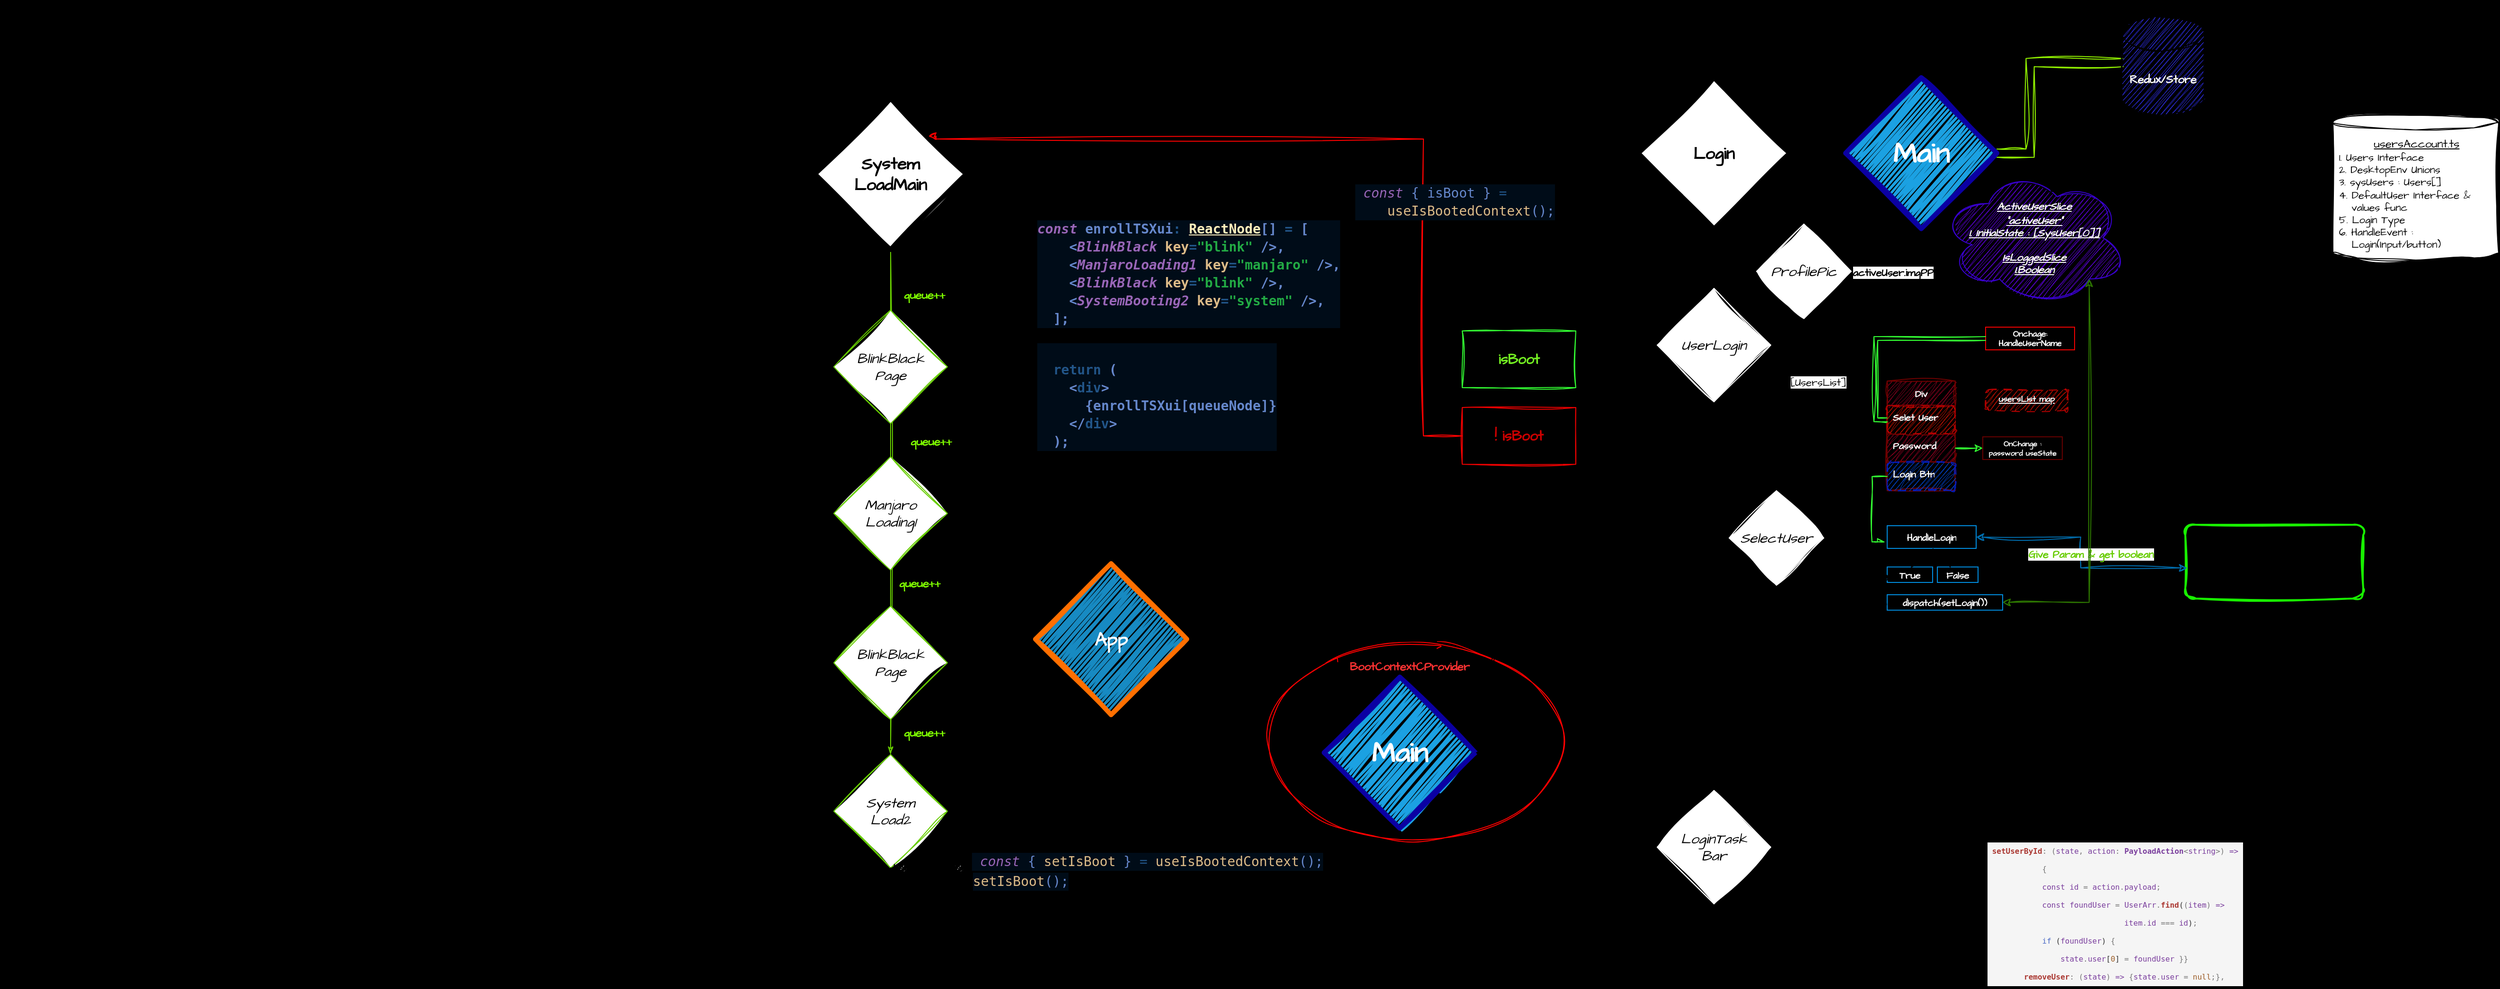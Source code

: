 <mxfile version="24.7.8">
  <diagram name="Page-1" id="o-aOsTueY7wyQOO0Hfks">
    <mxGraphModel dx="2430" dy="4825" grid="0" gridSize="15" guides="1" tooltips="1" connect="1" arrows="1" fold="1" page="1" pageScale="1" pageWidth="850" pageHeight="1100" background="#000000" math="0" shadow="0">
      <root>
        <mxCell id="0" />
        <mxCell id="1" parent="0" />
        <mxCell id="W07N6nOCCJui3JYCOPf9-3" value="" style="ellipse;whiteSpace=wrap;html=1;sketch=1;hachureGap=4;jiggle=2;curveFitting=1;fontFamily=Architects Daughter;fontSource=https%3A%2F%2Ffonts.googleapis.com%2Fcss%3Ffamily%3DArchitects%2BDaughter;fillColor=none;strokeColor=#ff0000;" parent="1" vertex="1">
          <mxGeometry x="1349" y="-2582" width="312" height="208" as="geometry" />
        </mxCell>
        <mxCell id="dF5vmaG5bF26mBEvqGlS-1" value="&lt;font style=&quot;font-size: 44px;&quot;&gt;System Design Functionality Topics&lt;/font&gt;" style="text;html=1;align=center;verticalAlign=middle;whiteSpace=wrap;rounded=0;fontFamily=Architects Daughter;fontSource=https%3A%2F%2Ffonts.googleapis.com%2Fcss%3Ffamily%3DArchitects%2BDaughter;fontStyle=1" parent="1" vertex="1">
          <mxGeometry x="150" y="-3238" width="584" height="70" as="geometry" />
        </mxCell>
        <mxCell id="dF5vmaG5bF26mBEvqGlS-2" value="&lt;font style=&quot;font-size: 30px;&quot;&gt;1. Divided Functionality&lt;/font&gt;" style="text;html=1;align=center;verticalAlign=middle;whiteSpace=wrap;rounded=0;fontFamily=Architects Daughter;fontSource=https%3A%2F%2Ffonts.googleapis.com%2Fcss%3Ffamily%3DArchitects%2BDaughter;fontStyle=1" parent="1" vertex="1">
          <mxGeometry x="10" y="-3140" width="370" height="70" as="geometry" />
        </mxCell>
        <mxCell id="dF5vmaG5bF26mBEvqGlS-3" value="&lt;span style=&quot;font-size: 30px;&quot;&gt;A. Boot/System Load&lt;/span&gt;" style="text;html=1;align=left;verticalAlign=middle;whiteSpace=wrap;rounded=0;fontFamily=Architects Daughter;fontSource=https%3A%2F%2Ffonts.googleapis.com%2Fcss%3Ffamily%3DArchitects%2BDaughter;" parent="1" vertex="1">
          <mxGeometry x="80" y="-3080" width="350" height="70" as="geometry" />
        </mxCell>
        <mxCell id="dF5vmaG5bF26mBEvqGlS-4" value="&lt;span style=&quot;font-size: 30px;&quot;&gt;C. Routing After Boot &amp;amp; Login&lt;/span&gt;" style="text;html=1;align=left;verticalAlign=middle;whiteSpace=wrap;rounded=0;fontFamily=Architects Daughter;fontSource=https%3A%2F%2Ffonts.googleapis.com%2Fcss%3Ffamily%3DArchitects%2BDaughter;fontStyle=0" parent="1" vertex="1">
          <mxGeometry x="80" y="-2950" width="451" height="70" as="geometry" />
        </mxCell>
        <mxCell id="dF5vmaG5bF26mBEvqGlS-5" value="&lt;span style=&quot;font-size: 30px;&quot;&gt;B. Login&lt;/span&gt;" style="text;html=1;align=left;verticalAlign=middle;whiteSpace=wrap;rounded=0;fontFamily=Architects Daughter;fontSource=https%3A%2F%2Ffonts.googleapis.com%2Fcss%3Ffamily%3DArchitects%2BDaughter;fontStyle=0" parent="1" vertex="1">
          <mxGeometry x="77" y="-3015" width="300" height="70" as="geometry" />
        </mxCell>
        <mxCell id="dF5vmaG5bF26mBEvqGlS-8" value="&lt;font style=&quot;font-size: 30px;&quot;&gt;1A. Boot : Comps/1-system-load&lt;/font&gt;" style="text;html=1;align=left;verticalAlign=middle;whiteSpace=wrap;rounded=0;fontFamily=Architects Daughter;fontSource=https%3A%2F%2Ffonts.googleapis.com%2Fcss%3Ffamily%3DArchitects%2BDaughter;fontStyle=1" parent="1" vertex="1">
          <mxGeometry x="1057" y="-3262" width="430" height="70" as="geometry" />
        </mxCell>
        <mxCell id="dF5vmaG5bF26mBEvqGlS-24" style="edgeStyle=orthogonalEdgeStyle;rounded=0;sketch=1;hachureGap=4;jiggle=2;curveFitting=1;orthogonalLoop=1;jettySize=auto;html=1;exitX=1;exitY=0.5;exitDx=0;exitDy=0;entryX=0.5;entryY=0;entryDx=0;entryDy=0;fontFamily=Architects Daughter;fontSource=https%3A%2F%2Ffonts.googleapis.com%2Fcss%3Ffamily%3DArchitects%2BDaughter;shape=link;" parent="1" source="dF5vmaG5bF26mBEvqGlS-9" target="dF5vmaG5bF26mBEvqGlS-19" edge="1">
          <mxGeometry relative="1" as="geometry">
            <Array as="points">
              <mxPoint x="1039" y="-3066" />
              <mxPoint x="1284" y="-3066" />
            </Array>
          </mxGeometry>
        </mxCell>
        <mxCell id="dF5vmaG5bF26mBEvqGlS-38" style="edgeStyle=orthogonalEdgeStyle;rounded=0;sketch=1;hachureGap=4;jiggle=2;curveFitting=1;orthogonalLoop=1;jettySize=auto;html=1;exitX=0.5;exitY=0;exitDx=0;exitDy=0;fontFamily=Architects Daughter;fontSource=https%3A%2F%2Ffonts.googleapis.com%2Fcss%3Ffamily%3DArchitects%2BDaughter;entryX=0.5;entryY=0;entryDx=0;entryDy=0;" parent="1" source="dF5vmaG5bF26mBEvqGlS-9" target="W07N6nOCCJui3JYCOPf9-18" edge="1">
          <mxGeometry relative="1" as="geometry">
            <mxPoint x="1565" y="-2918" as="targetPoint" />
          </mxGeometry>
        </mxCell>
        <mxCell id="Lc9JQUTQ2Z76jMSCZckx-28" style="rounded=0;sketch=1;hachureGap=4;jiggle=2;curveFitting=1;orthogonalLoop=1;jettySize=auto;html=1;exitX=0.5;exitY=1;exitDx=0;exitDy=0;fontFamily=Architects Daughter;fontSource=https%3A%2F%2Ffonts.googleapis.com%2Fcss%3Ffamily%3DArchitects%2BDaughter;entryX=0.5;entryY=0;entryDx=0;entryDy=0;endArrow=classicThin;endFill=0;strokeWidth=1;strokeColor=#66CC00;flowAnimation=0;" edge="1" parent="1" source="dF5vmaG5bF26mBEvqGlS-9" target="dF5vmaG5bF26mBEvqGlS-13">
          <mxGeometry relative="1" as="geometry">
            <mxPoint x="951.182" y="-2470.697" as="targetPoint" />
          </mxGeometry>
        </mxCell>
        <mxCell id="dF5vmaG5bF26mBEvqGlS-9" value="&lt;font style=&quot;font-size: 18px;&quot;&gt;System&lt;/font&gt;&lt;div&gt;&lt;font style=&quot;font-size: 18px;&quot;&gt;LoadMain&lt;/font&gt;&lt;/div&gt;" style="rhombus;whiteSpace=wrap;html=1;sketch=1;hachureGap=4;jiggle=2;curveFitting=1;fontFamily=Architects Daughter;fontSource=https%3A%2F%2Ffonts.googleapis.com%2Fcss%3Ffamily%3DArchitects%2BDaughter;fontSize=18;strokeWidth=5;fontStyle=1" parent="1" vertex="1">
          <mxGeometry x="871" y="-3158" width="160" height="160" as="geometry" />
        </mxCell>
        <mxCell id="dF5vmaG5bF26mBEvqGlS-10" value="Manjaro&lt;div&gt;Loading1&lt;/div&gt;" style="rhombus;whiteSpace=wrap;html=1;sketch=1;hachureGap=4;jiggle=2;curveFitting=1;fontFamily=Architects Daughter;fontSource=https%3A%2F%2Ffonts.googleapis.com%2Fcss%3Ffamily%3DArchitects%2BDaughter;fontSize=15;fontStyle=2;strokeColor=#66CC00;" parent="1" vertex="1">
          <mxGeometry x="891" y="-2779" width="120" height="120" as="geometry" />
        </mxCell>
        <mxCell id="dF5vmaG5bF26mBEvqGlS-11" value="BlinkBlack&lt;div&gt;Page&lt;/div&gt;" style="rhombus;whiteSpace=wrap;html=1;sketch=1;hachureGap=4;jiggle=2;curveFitting=1;fontFamily=Architects Daughter;fontSource=https%3A%2F%2Ffonts.googleapis.com%2Fcss%3Ffamily%3DArchitects%2BDaughter;fontSize=15;fontStyle=2;strokeColor=#66CC00;" parent="1" vertex="1">
          <mxGeometry x="891" y="-2934" width="120" height="120" as="geometry" />
        </mxCell>
        <mxCell id="dF5vmaG5bF26mBEvqGlS-12" value="&lt;font style=&quot;font-size: 15px;&quot;&gt;BlinkBlack&lt;/font&gt;&lt;div&gt;&lt;font style=&quot;font-size: 15px;&quot;&gt;Page&lt;/font&gt;&lt;/div&gt;" style="rhombus;whiteSpace=wrap;html=1;sketch=1;hachureGap=4;jiggle=2;curveFitting=1;fontFamily=Architects Daughter;fontSource=https%3A%2F%2Ffonts.googleapis.com%2Fcss%3Ffamily%3DArchitects%2BDaughter;fontSize=15;fontStyle=2;strokeColor=#66CC00;" parent="1" vertex="1">
          <mxGeometry x="891" y="-2621" width="120" height="120" as="geometry" />
        </mxCell>
        <mxCell id="dF5vmaG5bF26mBEvqGlS-13" value="System&lt;div&gt;Load2&lt;/div&gt;" style="rhombus;whiteSpace=wrap;html=1;sketch=1;hachureGap=4;jiggle=2;curveFitting=1;fontFamily=Architects Daughter;fontSource=https%3A%2F%2Ffonts.googleapis.com%2Fcss%3Ffamily%3DArchitects%2BDaughter;fontSize=15;fontStyle=2;strokeColor=#66CC00;" parent="1" vertex="1">
          <mxGeometry x="891" y="-2464" width="120" height="120" as="geometry" />
        </mxCell>
        <mxCell id="W07N6nOCCJui3JYCOPf9-17" style="edgeStyle=orthogonalEdgeStyle;rounded=0;sketch=1;hachureGap=4;jiggle=2;curveFitting=1;orthogonalLoop=1;jettySize=auto;html=1;exitX=1;exitY=0.5;exitDx=0;exitDy=0;entryX=1;entryY=0.5;entryDx=0;entryDy=0;fontFamily=Architects Daughter;fontSource=https%3A%2F%2Ffonts.googleapis.com%2Fcss%3Ffamily%3DArchitects%2BDaughter;" parent="1" source="dF5vmaG5bF26mBEvqGlS-19" target="dF5vmaG5bF26mBEvqGlS-23" edge="1">
          <mxGeometry relative="1" as="geometry">
            <Array as="points">
              <mxPoint x="1468" y="-2966" />
              <mxPoint x="1468" y="-2836" />
            </Array>
          </mxGeometry>
        </mxCell>
        <mxCell id="dF5vmaG5bF26mBEvqGlS-19" value="&lt;div style=&quot;color: rgb(102, 136, 204); background-color: rgb(0, 12, 24); font-family: &amp;quot;Fira Code&amp;quot;, &amp;quot;monospace&amp;quot;, monospace, regular, &amp;quot;Droid Sans Mono&amp;quot;, &amp;quot;monospace&amp;quot;, monospace; font-size: 14px; line-height: 19px; white-space: pre;&quot;&gt;&lt;div&gt;&lt;span style=&quot;color: #9966b8;font-style: italic;&quot;&gt;const&lt;/span&gt;&lt;span style=&quot;color: #6688cc;&quot;&gt; &lt;/span&gt;&lt;span style=&quot;color: #6688cc;&quot;&gt;enrollTSXui&lt;/span&gt;&lt;span style=&quot;color: #225588;&quot;&gt;:&lt;/span&gt;&lt;span style=&quot;color: #6688cc;&quot;&gt; &lt;/span&gt;&lt;span style=&quot;color: #ffeebb;text-decoration: underline;&quot;&gt;ReactNode&lt;/span&gt;&lt;span style=&quot;color: #6688cc;&quot;&gt;[] &lt;/span&gt;&lt;span style=&quot;color: #225588;&quot;&gt;=&lt;/span&gt;&lt;span style=&quot;color: #6688cc;&quot;&gt; [&lt;/span&gt;&lt;/div&gt;&lt;div&gt;&lt;span style=&quot;color: #6688cc;&quot;&gt;    &lt;/span&gt;&lt;span style=&quot;color: #6688cc;&quot;&gt;&amp;lt;&lt;/span&gt;&lt;span style=&quot;color: #9966b8;font-style: italic;&quot;&gt;BlinkBlack&lt;/span&gt;&lt;span style=&quot;color: #6688cc;&quot;&gt; &lt;/span&gt;&lt;span style=&quot;color: #ddbb88;&quot;&gt;key&lt;/span&gt;&lt;span style=&quot;color: #225588;&quot;&gt;=&lt;/span&gt;&lt;span style=&quot;color: #22aa44;&quot;&gt;&quot;blink&quot;&lt;/span&gt;&lt;span style=&quot;color: #6688cc;&quot;&gt; &lt;/span&gt;&lt;span style=&quot;color: #6688cc;&quot;&gt;/&amp;gt;&lt;/span&gt;&lt;span style=&quot;color: #6688cc;&quot;&gt;,&lt;/span&gt;&lt;/div&gt;&lt;div&gt;&lt;span style=&quot;color: #6688cc;&quot;&gt;    &lt;/span&gt;&lt;span style=&quot;color: #6688cc;&quot;&gt;&amp;lt;&lt;/span&gt;&lt;span style=&quot;color: #9966b8;font-style: italic;&quot;&gt;ManjaroLoading1&lt;/span&gt;&lt;span style=&quot;color: #6688cc;&quot;&gt; &lt;/span&gt;&lt;span style=&quot;color: #ddbb88;&quot;&gt;key&lt;/span&gt;&lt;span style=&quot;color: #225588;&quot;&gt;=&lt;/span&gt;&lt;span style=&quot;color: #22aa44;&quot;&gt;&quot;manjaro&quot;&lt;/span&gt;&lt;span style=&quot;color: #6688cc;&quot;&gt; &lt;/span&gt;&lt;span style=&quot;color: #6688cc;&quot;&gt;/&amp;gt;&lt;/span&gt;&lt;span style=&quot;color: #6688cc;&quot;&gt;,&lt;/span&gt;&lt;/div&gt;&lt;div&gt;&lt;span style=&quot;color: #6688cc;&quot;&gt;    &lt;/span&gt;&lt;span style=&quot;color: #6688cc;&quot;&gt;&amp;lt;&lt;/span&gt;&lt;span style=&quot;color: #9966b8;font-style: italic;&quot;&gt;BlinkBlack&lt;/span&gt;&lt;span style=&quot;color: #6688cc;&quot;&gt; &lt;/span&gt;&lt;span style=&quot;color: #ddbb88;&quot;&gt;key&lt;/span&gt;&lt;span style=&quot;color: #225588;&quot;&gt;=&lt;/span&gt;&lt;span style=&quot;color: #22aa44;&quot;&gt;&quot;blink&quot;&lt;/span&gt;&lt;span style=&quot;color: #6688cc;&quot;&gt; &lt;/span&gt;&lt;span style=&quot;color: #6688cc;&quot;&gt;/&amp;gt;&lt;/span&gt;&lt;span style=&quot;color: #6688cc;&quot;&gt;,&lt;/span&gt;&lt;/div&gt;&lt;div&gt;&lt;span style=&quot;color: #6688cc;&quot;&gt;    &lt;/span&gt;&lt;span style=&quot;color: #6688cc;&quot;&gt;&amp;lt;&lt;/span&gt;&lt;span style=&quot;color: #9966b8;font-style: italic;&quot;&gt;SystemBooting2&lt;/span&gt;&lt;span style=&quot;color: #6688cc;&quot;&gt; &lt;/span&gt;&lt;span style=&quot;color: #ddbb88;&quot;&gt;key&lt;/span&gt;&lt;span style=&quot;color: #225588;&quot;&gt;=&lt;/span&gt;&lt;span style=&quot;color: #22aa44;&quot;&gt;&quot;system&quot;&lt;/span&gt;&lt;span style=&quot;color: #6688cc;&quot;&gt; &lt;/span&gt;&lt;span style=&quot;color: #6688cc;&quot;&gt;/&amp;gt;&lt;/span&gt;&lt;span style=&quot;color: #6688cc;&quot;&gt;,&lt;/span&gt;&lt;/div&gt;&lt;div&gt;&lt;span style=&quot;color: #6688cc;&quot;&gt;  ];&lt;/span&gt;&lt;/div&gt;&lt;/div&gt;" style="text;whiteSpace=wrap;html=1;fontFamily=Architects Daughter;fontSource=https%3A%2F%2Ffonts.googleapis.com%2Fcss%3Ffamily%3DArchitects%2BDaughter;fontStyle=1" parent="1" vertex="1">
          <mxGeometry x="1104" y="-3036" width="360" height="140" as="geometry" />
        </mxCell>
        <mxCell id="dF5vmaG5bF26mBEvqGlS-23" value="&lt;div style=&quot;color: rgb(102, 136, 204); background-color: rgb(0, 12, 24); font-family: &amp;quot;Fira Code&amp;quot;, &amp;quot;monospace&amp;quot;, monospace, regular, &amp;quot;Droid Sans Mono&amp;quot;, &amp;quot;monospace&amp;quot;, monospace; font-size: 14px; line-height: 19px; white-space: pre;&quot;&gt;&lt;br&gt;&lt;div&gt;&lt;span style=&quot;color: #6688cc;&quot;&gt;  &lt;/span&gt;&lt;span style=&quot;color: #225588;&quot;&gt;return&lt;/span&gt;&lt;span style=&quot;color: #6688cc;&quot;&gt; (&lt;/span&gt;&lt;/div&gt;&lt;div&gt;&lt;span style=&quot;color: #6688cc;&quot;&gt;    &lt;/span&gt;&lt;span style=&quot;color: #6688cc;&quot;&gt;&amp;lt;&lt;/span&gt;&lt;span style=&quot;color: #225588;&quot;&gt;div&lt;/span&gt;&lt;span style=&quot;color: #6688cc;&quot;&gt;&amp;gt;&lt;/span&gt;&lt;/div&gt;&lt;div&gt;&lt;span style=&quot;color: #6688cc;&quot;&gt;      {&lt;/span&gt;&lt;span style=&quot;color: #6688cc;&quot;&gt;enrollTSXui&lt;/span&gt;&lt;span style=&quot;color: #6688cc;&quot;&gt;[&lt;/span&gt;&lt;span style=&quot;color: #6688cc;&quot;&gt;queueNode&lt;/span&gt;&lt;span style=&quot;color: #6688cc;&quot;&gt;]&lt;/span&gt;&lt;span style=&quot;color: #6688cc;&quot;&gt;}&lt;/span&gt;&lt;/div&gt;&lt;div&gt;&lt;span style=&quot;color: #6688cc;&quot;&gt;    &lt;/span&gt;&lt;span style=&quot;color: #6688cc;&quot;&gt;&amp;lt;/&lt;/span&gt;&lt;span style=&quot;color: #225588;&quot;&gt;div&lt;/span&gt;&lt;span style=&quot;color: #6688cc;&quot;&gt;&amp;gt;&lt;/span&gt;&lt;/div&gt;&lt;div&gt;&lt;span style=&quot;color: #6688cc;&quot;&gt;  );&lt;/span&gt;&lt;/div&gt;&lt;/div&gt;" style="text;whiteSpace=wrap;html=1;fontFamily=Architects Daughter;fontSource=https%3A%2F%2Ffonts.googleapis.com%2Fcss%3Ffamily%3DArchitects%2BDaughter;fontStyle=1" parent="1" vertex="1">
          <mxGeometry x="1104" y="-2906" width="290" height="140" as="geometry" />
        </mxCell>
        <mxCell id="dF5vmaG5bF26mBEvqGlS-27" value="&lt;div&gt;ProtoType :&lt;/div&gt;&lt;span style=&quot;font-weight: normal;&quot;&gt;This Prototype defines that store an array of ReactNodes which returns ReactNodes according to its changing index&amp;nbsp;&lt;/span&gt;" style="text;strokeColor=none;align=left;fillColor=none;html=1;verticalAlign=middle;whiteSpace=wrap;rounded=0;fontFamily=Architects Daughter;fontSource=https%3A%2F%2Ffonts.googleapis.com%2Fcss%3Ffamily%3DArchitects%2BDaughter;fontStyle=1" parent="1" vertex="1">
          <mxGeometry x="1104" y="-2776" width="270" height="90" as="geometry" />
        </mxCell>
        <mxCell id="dF5vmaG5bF26mBEvqGlS-28" value="queue++" style="text;strokeColor=none;align=center;fillColor=none;html=1;verticalAlign=middle;whiteSpace=wrap;rounded=0;fontFamily=Architects Daughter;fontSource=https%3A%2F%2Ffonts.googleapis.com%2Fcss%3Ffamily%3DArchitects%2BDaughter;fontColor=#80FF00;fontStyle=1" parent="1" vertex="1">
          <mxGeometry x="977" y="-2964" width="20" height="30" as="geometry" />
        </mxCell>
        <mxCell id="dF5vmaG5bF26mBEvqGlS-29" value="queue++" style="text;strokeColor=none;align=center;fillColor=none;html=1;verticalAlign=middle;whiteSpace=wrap;rounded=0;fontFamily=Architects Daughter;fontSource=https%3A%2F%2Ffonts.googleapis.com%2Fcss%3Ffamily%3DArchitects%2BDaughter;fontColor=#80FF00;fontStyle=1" parent="1" vertex="1">
          <mxGeometry x="984" y="-2809" width="20" height="30" as="geometry" />
        </mxCell>
        <mxCell id="dF5vmaG5bF26mBEvqGlS-30" value="queue++" style="text;strokeColor=none;align=center;fillColor=none;html=1;verticalAlign=middle;whiteSpace=wrap;rounded=0;fontFamily=Architects Daughter;fontSource=https%3A%2F%2Ffonts.googleapis.com%2Fcss%3Ffamily%3DArchitects%2BDaughter;fontColor=#80FF00;fontStyle=1" parent="1" vertex="1">
          <mxGeometry x="972" y="-2659" width="20" height="30" as="geometry" />
        </mxCell>
        <mxCell id="dF5vmaG5bF26mBEvqGlS-31" value="queue++" style="text;strokeColor=none;align=center;fillColor=none;html=1;verticalAlign=middle;whiteSpace=wrap;rounded=0;fontFamily=Architects Daughter;fontSource=https%3A%2F%2Ffonts.googleapis.com%2Fcss%3Ffamily%3DArchitects%2BDaughter;fontColor=#80FF00;fontStyle=1" parent="1" vertex="1">
          <mxGeometry x="977" y="-2501" width="20" height="30" as="geometry" />
        </mxCell>
        <mxCell id="dF5vmaG5bF26mBEvqGlS-32" value="Main" style="rhombus;whiteSpace=wrap;html=1;sketch=1;hachureGap=4;jiggle=2;curveFitting=1;fontFamily=Architects Daughter;fontSource=https%3A%2F%2Ffonts.googleapis.com%2Fcss%3Ffamily%3DArchitects%2BDaughter;fontSize=30;strokeWidth=5;fontStyle=1;fillColor=#1ba1e2;fontColor=#ffffff;strokeColor=#0b00a3;" parent="1" vertex="1">
          <mxGeometry x="1409" y="-2546" width="160" height="160" as="geometry" />
        </mxCell>
        <mxCell id="dF5vmaG5bF26mBEvqGlS-34" style="edgeStyle=orthogonalEdgeStyle;rounded=0;sketch=1;hachureGap=4;jiggle=2;curveFitting=1;orthogonalLoop=1;jettySize=auto;html=1;exitX=1;exitY=0.5;exitDx=0;exitDy=0;entryX=1;entryY=0.5;entryDx=0;entryDy=0;fontFamily=Architects Daughter;fontSource=https%3A%2F%2Ffonts.googleapis.com%2Fcss%3Ffamily%3DArchitects%2BDaughter;" parent="1" source="dF5vmaG5bF26mBEvqGlS-33" target="dF5vmaG5bF26mBEvqGlS-32" edge="1">
          <mxGeometry relative="1" as="geometry" />
        </mxCell>
        <mxCell id="W07N6nOCCJui3JYCOPf9-22" style="edgeStyle=orthogonalEdgeStyle;rounded=0;sketch=1;hachureGap=4;jiggle=2;curveFitting=1;orthogonalLoop=1;jettySize=auto;html=1;exitX=0.5;exitY=0;exitDx=0;exitDy=0;entryX=0.5;entryY=1;entryDx=0;entryDy=0;fontFamily=Architects Daughter;fontSource=https%3A%2F%2Ffonts.googleapis.com%2Fcss%3Ffamily%3DArchitects%2BDaughter;" parent="1" source="dF5vmaG5bF26mBEvqGlS-33" target="W07N6nOCCJui3JYCOPf9-20" edge="1">
          <mxGeometry relative="1" as="geometry">
            <Array as="points">
              <mxPoint x="1184" y="-2685" />
              <mxPoint x="1615" y="-2685" />
            </Array>
          </mxGeometry>
        </mxCell>
        <mxCell id="dF5vmaG5bF26mBEvqGlS-33" value="App" style="rhombus;whiteSpace=wrap;html=1;sketch=1;hachureGap=4;jiggle=2;curveFitting=1;fontFamily=Architects Daughter;fontSource=https%3A%2F%2Ffonts.googleapis.com%2Fcss%3Ffamily%3DArchitects%2BDaughter;fontSize=20;strokeWidth=5;fillColor=#178AC2;fontColor=#ffffff;strokeColor=#FF6F00;fontStyle=1" parent="1" vertex="1">
          <mxGeometry x="1104" y="-2666" width="160" height="160" as="geometry" />
        </mxCell>
        <mxCell id="dF5vmaG5bF26mBEvqGlS-39" value="&lt;div style=&quot;color: #6688cc;background-color: #000c18;font-family: &#39;Fira Code&#39;,&#39;monospace&#39;, monospace,regular, &#39;Droid Sans Mono&#39;, &#39;monospace&#39;, monospace;font-weight: normal;font-size: 14px;line-height: 19px;white-space: pre;&quot;&gt;&lt;div&gt;&lt;span style=&quot;color: #ddbb88;&quot;&gt;setIsBoot&lt;/span&gt;&lt;span style=&quot;color: #6688cc;&quot;&gt;();&lt;/span&gt;&lt;/div&gt;&lt;/div&gt;" style="text;whiteSpace=wrap;html=1;fontFamily=Architects Daughter;fontSource=https%3A%2F%2Ffonts.googleapis.com%2Fcss%3Ffamily%3DArchitects%2BDaughter;" parent="1" vertex="1">
          <mxGeometry x="1036.004" y="-2345.998" width="136" height="46" as="geometry" />
        </mxCell>
        <mxCell id="dF5vmaG5bF26mBEvqGlS-42" value="&lt;div style=&quot;color: #6688cc;background-color: #000c18;font-family: &#39;Fira Code&#39;,&#39;monospace&#39;, monospace,regular, &#39;Droid Sans Mono&#39;, &#39;monospace&#39;, monospace;font-weight: normal;font-size: 14px;line-height: 19px;white-space: pre;&quot;&gt;&lt;div&gt;&lt;span style=&quot;color: #6688cc;&quot;&gt; &lt;/span&gt;&lt;span style=&quot;color: #9966b8;font-style: italic;&quot;&gt;const&lt;/span&gt;&lt;span style=&quot;color: #6688cc;&quot;&gt; { &lt;/span&gt;&lt;span style=&quot;color: #ddbb88;&quot;&gt;setIsBoot&lt;/span&gt;&lt;span style=&quot;color: #6688cc;&quot;&gt; } &lt;/span&gt;&lt;span style=&quot;color: #225588;&quot;&gt;=&lt;/span&gt;&lt;span style=&quot;color: #6688cc;&quot;&gt; &lt;/span&gt;&lt;span style=&quot;color: #ddbb88;&quot;&gt;useIsBootedContext&lt;/span&gt;&lt;span style=&quot;color: #6688cc;&quot;&gt;();&lt;/span&gt;&lt;/div&gt;&lt;/div&gt;" style="text;whiteSpace=wrap;html=1;fontFamily=Architects Daughter;fontSource=https%3A%2F%2Ffonts.googleapis.com%2Fcss%3Ffamily%3DArchitects%2BDaughter;" parent="1" vertex="1">
          <mxGeometry x="1034.996" y="-2367.002" width="412" height="46" as="geometry" />
        </mxCell>
        <mxCell id="W07N6nOCCJui3JYCOPf9-5" value="BootContextCProvider" style="text;strokeColor=none;align=center;fillColor=none;html=1;verticalAlign=middle;whiteSpace=wrap;rounded=0;fontFamily=Architects Daughter;fontSource=https%3A%2F%2Ffonts.googleapis.com%2Fcss%3Ffamily%3DArchitects%2BDaughter;fontColor=#FF3333;fontStyle=1" parent="1" vertex="1">
          <mxGeometry x="1460" y="-2571" width="79" height="30" as="geometry" />
        </mxCell>
        <mxCell id="Lc9JQUTQ2Z76jMSCZckx-83" style="edgeStyle=orthogonalEdgeStyle;rounded=0;sketch=1;hachureGap=4;jiggle=2;curveFitting=1;orthogonalLoop=1;jettySize=auto;html=1;exitX=0.016;exitY=0.463;exitDx=0;exitDy=0;entryX=1;entryY=0.5;entryDx=0;entryDy=0;fontFamily=Architects Daughter;fontSource=https%3A%2F%2Ffonts.googleapis.com%2Fcss%3Ffamily%3DArchitects%2BDaughter;exitPerimeter=0;shape=link;strokeColor=#90F000;width=8.667;" edge="1" parent="1" source="Lc9JQUTQ2Z76jMSCZckx-82" target="Lc9JQUTQ2Z76jMSCZckx-79">
          <mxGeometry relative="1" as="geometry">
            <Array as="points">
              <mxPoint x="2155" y="-3196" />
              <mxPoint x="2155" y="-3100" />
            </Array>
          </mxGeometry>
        </mxCell>
        <mxCell id="W07N6nOCCJui3JYCOPf9-6" value="&lt;font style=&quot;font-size: 30px;&quot;&gt;1B. Login &amp;amp; Auth&lt;/font&gt;" style="text;html=1;align=left;verticalAlign=middle;whiteSpace=wrap;rounded=0;fontFamily=Architects Daughter;fontSource=https%3A%2F%2Ffonts.googleapis.com%2Fcss%3Ffamily%3DArchitects%2BDaughter;fontStyle=1" parent="1" vertex="1">
          <mxGeometry x="1993" y="-3262" width="273" height="70" as="geometry" />
        </mxCell>
        <mxCell id="W07N6nOCCJui3JYCOPf9-18" value="&lt;font color=&quot;#74f022&quot; style=&quot;font-size: 15px;&quot;&gt;isBoot&lt;/font&gt;" style="rounded=0;whiteSpace=wrap;html=1;sketch=1;hachureGap=4;jiggle=2;curveFitting=1;fontFamily=Architects Daughter;fontSource=https%3A%2F%2Ffonts.googleapis.com%2Fcss%3Ffamily%3DArchitects%2BDaughter;fontStyle=1;fontSize=15;fillColor=none;strokeColor=#33FF33;" parent="1" vertex="1">
          <mxGeometry x="1555" y="-2912" width="120" height="60" as="geometry" />
        </mxCell>
        <mxCell id="W07N6nOCCJui3JYCOPf9-23" style="edgeStyle=orthogonalEdgeStyle;rounded=0;sketch=1;hachureGap=4;jiggle=2;curveFitting=1;orthogonalLoop=1;jettySize=auto;html=1;entryX=1;entryY=0;entryDx=0;entryDy=0;fontFamily=Architects Daughter;fontSource=https%3A%2F%2Ffonts.googleapis.com%2Fcss%3Ffamily%3DArchitects%2BDaughter;strokeColor=#FF0000;" parent="1" source="W07N6nOCCJui3JYCOPf9-20" target="dF5vmaG5bF26mBEvqGlS-9" edge="1">
          <mxGeometry relative="1" as="geometry">
            <Array as="points">
              <mxPoint x="1514" y="-2801" />
              <mxPoint x="1514" y="-3115" />
              <mxPoint x="999" y="-3115" />
            </Array>
          </mxGeometry>
        </mxCell>
        <mxCell id="W07N6nOCCJui3JYCOPf9-20" value="&lt;font style=&quot;font-size: 15px;&quot;&gt;! isBoot&lt;/font&gt;" style="rounded=0;whiteSpace=wrap;html=1;sketch=1;hachureGap=4;jiggle=2;curveFitting=1;fontFamily=Architects Daughter;fontSource=https%3A%2F%2Ffonts.googleapis.com%2Fcss%3Ffamily%3DArchitects%2BDaughter;fontStyle=1;fontSize=15;fillColor=none;fontColor=#CC0000;strokeColor=#F00000;" parent="1" vertex="1">
          <mxGeometry x="1555" y="-2831" width="120" height="60" as="geometry" />
        </mxCell>
        <mxCell id="W07N6nOCCJui3JYCOPf9-10" value="&lt;div style=&quot;color: #6688cc;background-color: #000c18;font-family: &#39;Fira Code&#39;,&#39;monospace&#39;, monospace,regular, &#39;Droid Sans Mono&#39;, &#39;monospace&#39;, monospace;font-weight: normal;font-size: 14px;line-height: 19px;white-space: pre;&quot;&gt;&lt;div&gt;&lt;span style=&quot;color: #6688cc;&quot;&gt; &lt;/span&gt;&lt;span style=&quot;color: #9966b8;font-style: italic;&quot;&gt;const&lt;/span&gt;&lt;span style=&quot;color: #6688cc;&quot;&gt; { &lt;/span&gt;&lt;span style=&quot;color: #6688cc;&quot;&gt;isBoot&lt;/span&gt;&lt;span style=&quot;color: #6688cc;&quot;&gt; } &lt;/span&gt;&lt;span style=&quot;color: #225588;&quot;&gt;=&lt;/span&gt;&lt;/div&gt;&lt;div&gt;&lt;span style=&quot;color: #6688cc;&quot;&gt;    &lt;/span&gt;&lt;span style=&quot;color: #ddbb88;&quot;&gt;useIsBootedContext&lt;/span&gt;&lt;span style=&quot;color: #6688cc;&quot;&gt;();&lt;/span&gt;&lt;/div&gt;&lt;/div&gt;" style="text;whiteSpace=wrap;html=1;fontFamily=Architects Daughter;fontSource=https%3A%2F%2Ffonts.googleapis.com%2Fcss%3Ffamily%3DArchitects%2BDaughter;" parent="1" vertex="1">
          <mxGeometry x="1440.001" y="-3073.999" width="248" height="65" as="geometry" />
        </mxCell>
        <mxCell id="Lc9JQUTQ2Z76jMSCZckx-91" style="edgeStyle=orthogonalEdgeStyle;rounded=0;sketch=1;hachureGap=4;jiggle=2;curveFitting=1;orthogonalLoop=1;jettySize=auto;html=1;fontFamily=Architects Daughter;fontSource=https%3A%2F%2Ffonts.googleapis.com%2Fcss%3Ffamily%3DArchitects%2BDaughter;entryX=0.903;entryY=0.495;entryDx=0;entryDy=0;entryPerimeter=0;" edge="1" parent="1" source="Lc9JQUTQ2Z76jMSCZckx-9" target="Lc9JQUTQ2Z76jMSCZckx-85">
          <mxGeometry relative="1" as="geometry" />
        </mxCell>
        <mxCell id="Lc9JQUTQ2Z76jMSCZckx-117" style="edgeStyle=orthogonalEdgeStyle;rounded=0;sketch=1;hachureGap=4;jiggle=2;curveFitting=1;orthogonalLoop=1;jettySize=auto;html=1;exitX=0;exitY=0;exitDx=0;exitDy=110.894;exitPerimeter=0;entryX=1;entryY=0;entryDx=0;entryDy=0;fontFamily=Architects Daughter;fontSource=https%3A%2F%2Ffonts.googleapis.com%2Fcss%3Ffamily%3DArchitects%2BDaughter;" edge="1" parent="1" source="Lc9JQUTQ2Z76jMSCZckx-9" target="Lc9JQUTQ2Z76jMSCZckx-38">
          <mxGeometry relative="1" as="geometry">
            <Array as="points">
              <mxPoint x="2475" y="-2921" />
              <mxPoint x="1932" y="-2921" />
              <mxPoint x="1932" y="-2718" />
            </Array>
          </mxGeometry>
        </mxCell>
        <mxCell id="Lc9JQUTQ2Z76jMSCZckx-118" value="[UsersList]" style="edgeLabel;html=1;align=center;verticalAlign=middle;resizable=0;points=[];sketch=1;hachureGap=4;jiggle=2;curveFitting=1;fontFamily=Architects Daughter;fontSource=https%3A%2F%2Ffonts.googleapis.com%2Fcss%3Ffamily%3DArchitects%2BDaughter;" vertex="1" connectable="0" parent="Lc9JQUTQ2Z76jMSCZckx-117">
          <mxGeometry x="0.634" y="-1" relative="1" as="geometry">
            <mxPoint as="offset" />
          </mxGeometry>
        </mxCell>
        <mxCell id="Lc9JQUTQ2Z76jMSCZckx-119" style="edgeStyle=orthogonalEdgeStyle;rounded=0;sketch=1;hachureGap=4;jiggle=2;curveFitting=1;orthogonalLoop=1;jettySize=auto;html=1;entryX=0.5;entryY=0;entryDx=0;entryDy=0;fontFamily=Architects Daughter;fontSource=https%3A%2F%2Ffonts.googleapis.com%2Fcss%3Ffamily%3DArchitects%2BDaughter;" edge="1" parent="1" source="Lc9JQUTQ2Z76jMSCZckx-9" target="Lc9JQUTQ2Z76jMSCZckx-115">
          <mxGeometry relative="1" as="geometry" />
        </mxCell>
        <mxCell id="Lc9JQUTQ2Z76jMSCZckx-9" value="&lt;div style=&quot;text-align: center;&quot;&gt;&lt;span style=&quot;background-color: initial; font-weight: normal;&quot;&gt;&amp;nbsp; &amp;nbsp;&lt;/span&gt;&lt;/div&gt;&lt;div style=&quot;text-align: center;&quot;&gt;&lt;u style=&quot;background-color: initial;&quot;&gt;&lt;font style=&quot;font-size: 12px; font-weight: normal;&quot;&gt;usersAccount.ts&lt;/font&gt;&lt;/u&gt;&lt;/div&gt;&lt;div&gt;&lt;span style=&quot;background-color: initial; font-weight: normal;&quot;&gt;&amp;nbsp;1. Users Interface&lt;/span&gt;&lt;div&gt;&lt;span style=&quot;background-color: initial; font-weight: normal;&quot;&gt;&amp;nbsp;2. DesktopEnv Unions&lt;/span&gt;&lt;/div&gt;&lt;div&gt;&lt;span style=&quot;background-color: initial; font-weight: normal;&quot;&gt;&amp;nbsp;3. sysUsers : Users[]&lt;/span&gt;&lt;/div&gt;&lt;div&gt;&lt;span style=&quot;background-color: initial; font-weight: normal;&quot;&gt;&amp;nbsp;4. DefaultUser Interface &amp;amp;&amp;nbsp; &amp;nbsp; &amp;nbsp; &amp;nbsp; &amp;nbsp; values func&lt;/span&gt;&lt;/div&gt;&lt;div&gt;&lt;span style=&quot;font-weight: normal;&quot;&gt;&amp;nbsp;5. Login Type&lt;/span&gt;&lt;/div&gt;&lt;div&gt;&lt;span style=&quot;font-weight: normal;&quot;&gt;&amp;nbsp;6. HandleEvent :&amp;nbsp; &amp;nbsp; &amp;nbsp; &amp;nbsp; &amp;nbsp; &amp;nbsp; &amp;nbsp; &amp;nbsp; &amp;nbsp; &amp;nbsp; &amp;nbsp; &amp;nbsp; Login(Input/button)&lt;br&gt;&lt;/span&gt;&lt;div style=&quot;font-size: 11px;&quot;&gt;&lt;div style=&quot;font-size: 11px;&quot;&gt;&lt;br style=&quot;font-size: 11px;&quot;&gt;&lt;/div&gt;&lt;/div&gt;&lt;/div&gt;&lt;/div&gt;" style="shape=cylinder3;whiteSpace=wrap;html=1;boundedLbl=1;backgroundOutline=1;size=7.711;sketch=1;hachureGap=4;jiggle=2;curveFitting=1;fontFamily=Architects Daughter;fontSource=https%3A%2F%2Ffonts.googleapis.com%2Fcss%3Ffamily%3DArchitects%2BDaughter;align=left;fontSize=11;fontStyle=1" vertex="1" parent="1">
          <mxGeometry x="2475" y="-3140" width="175" height="153" as="geometry" />
        </mxCell>
        <mxCell id="Lc9JQUTQ2Z76jMSCZckx-36" style="edgeStyle=orthogonalEdgeStyle;rounded=0;sketch=1;hachureGap=4;jiggle=2;curveFitting=1;orthogonalLoop=1;jettySize=auto;html=1;exitX=0.5;exitY=1;exitDx=0;exitDy=0;fontFamily=Architects Daughter;fontSource=https%3A%2F%2Ffonts.googleapis.com%2Fcss%3Ffamily%3DArchitects%2BDaughter;endArrow=baseDash;endFill=0;" edge="1" parent="1" source="Lc9JQUTQ2Z76jMSCZckx-17" target="Lc9JQUTQ2Z76jMSCZckx-35">
          <mxGeometry relative="1" as="geometry" />
        </mxCell>
        <mxCell id="Lc9JQUTQ2Z76jMSCZckx-17" value="Login" style="rhombus;whiteSpace=wrap;html=1;sketch=1;hachureGap=4;jiggle=2;curveFitting=1;fontFamily=Architects Daughter;fontSource=https%3A%2F%2Ffonts.googleapis.com%2Fcss%3Ffamily%3DArchitects%2BDaughter;fontSize=18;strokeWidth=5;fontStyle=1" vertex="1" parent="1">
          <mxGeometry x="1741" y="-3180" width="160" height="160" as="geometry" />
        </mxCell>
        <mxCell id="Lc9JQUTQ2Z76jMSCZckx-14" value="" style="edgeStyle=entityRelationEdgeStyle;fontSize=12;html=1;endArrow=ERzeroToMany;startArrow=ERzeroToOne;rounded=0;sketch=1;hachureGap=4;jiggle=2;curveFitting=1;fontFamily=Architects Daughter;fontSource=https%3A%2F%2Ffonts.googleapis.com%2Fcss%3Ffamily%3DArchitects%2BDaughter;entryX=0;entryY=0.5;entryDx=0;entryDy=0;exitX=0.5;exitY=1;exitDx=0;exitDy=0;" edge="1" parent="1" source="dF5vmaG5bF26mBEvqGlS-13" target="dF5vmaG5bF26mBEvqGlS-42">
          <mxGeometry width="100" height="100" relative="1" as="geometry">
            <mxPoint x="1004" y="-2300" as="sourcePoint" />
            <mxPoint x="1104" y="-2400" as="targetPoint" />
          </mxGeometry>
        </mxCell>
        <mxCell id="Lc9JQUTQ2Z76jMSCZckx-39" style="edgeStyle=orthogonalEdgeStyle;rounded=0;sketch=1;hachureGap=4;jiggle=2;curveFitting=1;orthogonalLoop=1;jettySize=auto;html=1;exitX=1;exitY=0;exitDx=0;exitDy=0;entryX=0;entryY=1;entryDx=0;entryDy=0;fontFamily=Architects Daughter;fontSource=https%3A%2F%2Ffonts.googleapis.com%2Fcss%3Ffamily%3DArchitects%2BDaughter;" edge="1" parent="1" source="Lc9JQUTQ2Z76jMSCZckx-34" target="Lc9JQUTQ2Z76jMSCZckx-37">
          <mxGeometry relative="1" as="geometry" />
        </mxCell>
        <mxCell id="Lc9JQUTQ2Z76jMSCZckx-73" style="edgeStyle=orthogonalEdgeStyle;rounded=0;sketch=1;hachureGap=4;jiggle=2;curveFitting=1;orthogonalLoop=1;jettySize=auto;html=1;exitX=1;exitY=1;exitDx=0;exitDy=0;entryX=0.5;entryY=0;entryDx=0;entryDy=0;fontFamily=Architects Daughter;fontSource=https%3A%2F%2Ffonts.googleapis.com%2Fcss%3Ffamily%3DArchitects%2BDaughter;" edge="1" parent="1" source="Lc9JQUTQ2Z76jMSCZckx-34" target="Lc9JQUTQ2Z76jMSCZckx-38">
          <mxGeometry relative="1" as="geometry" />
        </mxCell>
        <mxCell id="Lc9JQUTQ2Z76jMSCZckx-34" value="&lt;div&gt;UserLogin&lt;/div&gt;" style="rhombus;whiteSpace=wrap;html=1;sketch=1;hachureGap=4;jiggle=2;curveFitting=1;fontFamily=Architects Daughter;fontSource=https%3A%2F%2Ffonts.googleapis.com%2Fcss%3Ffamily%3DArchitects%2BDaughter;fontSize=15;fontStyle=2;strokeColor=#FFFFFF;" vertex="1" parent="1">
          <mxGeometry x="1761" y="-2957" width="120" height="120" as="geometry" />
        </mxCell>
        <mxCell id="Lc9JQUTQ2Z76jMSCZckx-35" value="LoginTask&lt;div&gt;Bar&lt;/div&gt;" style="rhombus;whiteSpace=wrap;html=1;sketch=1;hachureGap=4;jiggle=2;curveFitting=1;fontFamily=Architects Daughter;fontSource=https%3A%2F%2Ffonts.googleapis.com%2Fcss%3Ffamily%3DArchitects%2BDaughter;fontSize=15;fontStyle=2;strokeColor=#FFFFFF;" vertex="1" parent="1">
          <mxGeometry x="1761" y="-2426" width="120" height="120" as="geometry" />
        </mxCell>
        <mxCell id="Lc9JQUTQ2Z76jMSCZckx-37" value="ProfilePic" style="rhombus;whiteSpace=wrap;html=1;sketch=1;hachureGap=4;jiggle=2;curveFitting=1;fontFamily=Architects Daughter;fontSource=https%3A%2F%2Ffonts.googleapis.com%2Fcss%3Ffamily%3DArchitects%2BDaughter;fontSize=15;fontStyle=2;strokeColor=#FFFFFF;" vertex="1" parent="1">
          <mxGeometry x="1866" y="-3025" width="100" height="100" as="geometry" />
        </mxCell>
        <mxCell id="Lc9JQUTQ2Z76jMSCZckx-47" style="edgeStyle=orthogonalEdgeStyle;rounded=0;sketch=1;hachureGap=4;jiggle=2;curveFitting=1;orthogonalLoop=1;jettySize=auto;html=1;exitX=1;exitY=0.5;exitDx=0;exitDy=0;entryX=0.5;entryY=0;entryDx=0;entryDy=0;fontFamily=Architects Daughter;fontSource=https%3A%2F%2Ffonts.googleapis.com%2Fcss%3Ffamily%3DArchitects%2BDaughter;shape=link;" edge="1" parent="1" source="Lc9JQUTQ2Z76jMSCZckx-38" target="Lc9JQUTQ2Z76jMSCZckx-41">
          <mxGeometry relative="1" as="geometry" />
        </mxCell>
        <mxCell id="Lc9JQUTQ2Z76jMSCZckx-38" value="&lt;div&gt;SelectUser&lt;/div&gt;" style="rhombus;whiteSpace=wrap;html=1;sketch=1;hachureGap=4;jiggle=2;curveFitting=1;fontFamily=Architects Daughter;fontSource=https%3A%2F%2Ffonts.googleapis.com%2Fcss%3Ffamily%3DArchitects%2BDaughter;fontSize=15;fontStyle=2;strokeColor=#FFFFFF;" vertex="1" parent="1">
          <mxGeometry x="1837" y="-2743" width="100" height="100" as="geometry" />
        </mxCell>
        <mxCell id="Lc9JQUTQ2Z76jMSCZckx-41" value="Div" style="swimlane;fontStyle=1;childLayout=stackLayout;horizontal=1;startSize=26;horizontalStack=0;resizeParent=1;resizeParentMax=0;resizeLast=0;collapsible=1;marginBottom=0;align=center;fontSize=10;sketch=1;hachureGap=4;jiggle=2;curveFitting=1;fontFamily=Architects Daughter;fontSource=https%3A%2F%2Ffonts.googleapis.com%2Fcss%3Ffamily%3DArchitects%2BDaughter;fillColor=#a20025;fontColor=#ffffff;strokeColor=#6F0000;" vertex="1" parent="1">
          <mxGeometry x="2004" y="-2859" width="72" height="116" as="geometry" />
        </mxCell>
        <mxCell id="Lc9JQUTQ2Z76jMSCZckx-42" value="Selet User" style="text;strokeColor=#B20000;fillColor=#e51400;spacingLeft=4;spacingRight=4;overflow=hidden;rotatable=0;points=[[0,0.5],[1,0.5]];portConstraint=eastwest;fontSize=10;whiteSpace=wrap;html=1;fontFamily=Architects Daughter;fontSource=https%3A%2F%2Ffonts.googleapis.com%2Fcss%3Ffamily%3DArchitects%2BDaughter;fontColor=#ffffff;fontStyle=1;dashed=1;dashPattern=8 8;rounded=1;glass=0;sketch=1;curveFitting=1;jiggle=2;" vertex="1" parent="Lc9JQUTQ2Z76jMSCZckx-41">
          <mxGeometry y="26" width="72" height="30" as="geometry" />
        </mxCell>
        <mxCell id="Lc9JQUTQ2Z76jMSCZckx-43" value="Password" style="text;strokeColor=#6F0000;fillColor=#a20025;spacingLeft=4;spacingRight=4;overflow=hidden;rotatable=0;points=[[0,0.5],[1,0.5]];portConstraint=eastwest;fontSize=10;whiteSpace=wrap;html=1;fontFamily=Architects Daughter;fontSource=https%3A%2F%2Ffonts.googleapis.com%2Fcss%3Ffamily%3DArchitects%2BDaughter;fontColor=#ffffff;fontStyle=1;dashed=1;dashPattern=8 8;rounded=1;glass=0;sketch=1;curveFitting=1;jiggle=2;" vertex="1" parent="Lc9JQUTQ2Z76jMSCZckx-41">
          <mxGeometry y="56" width="72" height="30" as="geometry" />
        </mxCell>
        <mxCell id="Lc9JQUTQ2Z76jMSCZckx-44" value="Login Btn" style="text;strokeColor=#001DBC;fillColor=#0050ef;spacingLeft=4;spacingRight=4;overflow=hidden;rotatable=0;points=[[0,0.5],[1,0.5]];portConstraint=eastwest;fontSize=10;whiteSpace=wrap;html=1;fontFamily=Architects Daughter;fontSource=https%3A%2F%2Ffonts.googleapis.com%2Fcss%3Ffamily%3DArchitects%2BDaughter;fontColor=#ffffff;fontStyle=1;dashed=1;dashPattern=8 8;rounded=1;glass=0;sketch=1;curveFitting=1;jiggle=2;" vertex="1" parent="Lc9JQUTQ2Z76jMSCZckx-41">
          <mxGeometry y="86" width="72" height="30" as="geometry" />
        </mxCell>
        <mxCell id="Lc9JQUTQ2Z76jMSCZckx-60" value="HandleLogin" style="text;strokeColor=#008DE0;fillColor=none;spacingLeft=4;spacingRight=4;overflow=hidden;rotatable=0;points=[[0,0.5],[1,0.5]];portConstraint=eastwest;fontSize=10;whiteSpace=wrap;html=1;fontFamily=Architects Daughter;fontSource=https%3A%2F%2Ffonts.googleapis.com%2Fcss%3Ffamily%3DArchitects%2BDaughter;fontColor=#ffffff;fontStyle=1;verticalAlign=middle;align=center;" vertex="1" parent="1">
          <mxGeometry x="2004" y="-2706" width="94" height="24" as="geometry" />
        </mxCell>
        <mxCell id="Lc9JQUTQ2Z76jMSCZckx-64" style="edgeStyle=orthogonalEdgeStyle;rounded=0;sketch=1;hachureGap=4;jiggle=2;curveFitting=1;orthogonalLoop=1;jettySize=auto;html=1;exitX=0;exitY=0.5;exitDx=0;exitDy=0;entryX=-0.023;entryY=0.716;entryDx=0;entryDy=0;entryPerimeter=0;fontFamily=Architects Daughter;fontSource=https%3A%2F%2Ffonts.googleapis.com%2Fcss%3Ffamily%3DArchitects%2BDaughter;strokeColor=#33FF33;endArrow=async;endFill=0;" edge="1" parent="1" source="Lc9JQUTQ2Z76jMSCZckx-44" target="Lc9JQUTQ2Z76jMSCZckx-60">
          <mxGeometry relative="1" as="geometry">
            <Array as="points">
              <mxPoint x="1988" y="-2758" />
              <mxPoint x="1988" y="-2689" />
            </Array>
          </mxGeometry>
        </mxCell>
        <mxCell id="Lc9JQUTQ2Z76jMSCZckx-66" value="Onchage:&lt;div style=&quot;font-size: 9px;&quot;&gt;HandleUserName&lt;/div&gt;" style="text;strokeColor=#F00000;fillColor=none;spacingLeft=4;spacingRight=4;overflow=hidden;rotatable=0;points=[[0,0.5],[1,0.5]];portConstraint=eastwest;fontSize=9;whiteSpace=wrap;html=1;fontFamily=Architects Daughter;fontSource=https%3A%2F%2Ffonts.googleapis.com%2Fcss%3Ffamily%3DArchitects%2BDaughter;fontColor=#ffffff;fontStyle=1;verticalAlign=middle;align=center;" vertex="1" parent="1">
          <mxGeometry x="2108" y="-2916" width="94" height="24" as="geometry" />
        </mxCell>
        <mxCell id="Lc9JQUTQ2Z76jMSCZckx-67" value="OnChange :&lt;div style=&quot;font-size: 8px;&quot;&gt;password useState&lt;/div&gt;" style="text;strokeColor=#660000;fillColor=none;spacingLeft=4;spacingRight=4;overflow=hidden;rotatable=0;points=[[0,0.5],[1,0.5]];portConstraint=eastwest;fontSize=8;whiteSpace=wrap;html=1;fontFamily=Architects Daughter;fontSource=https%3A%2F%2Ffonts.googleapis.com%2Fcss%3Ffamily%3DArchitects%2BDaughter;fontColor=#ffffff;fontStyle=1;verticalAlign=middle;align=center;" vertex="1" parent="1">
          <mxGeometry x="2105" y="-2800" width="84" height="24" as="geometry" />
        </mxCell>
        <mxCell id="Lc9JQUTQ2Z76jMSCZckx-68" style="edgeStyle=orthogonalEdgeStyle;rounded=0;sketch=1;hachureGap=4;jiggle=2;curveFitting=1;orthogonalLoop=1;jettySize=auto;html=1;exitX=1;exitY=0.5;exitDx=0;exitDy=0;entryX=0;entryY=0.5;entryDx=0;entryDy=0;fontFamily=Architects Daughter;fontSource=https%3A%2F%2Ffonts.googleapis.com%2Fcss%3Ffamily%3DArchitects%2BDaughter;strokeColor=#33FF33;" edge="1" parent="1" source="Lc9JQUTQ2Z76jMSCZckx-43" target="Lc9JQUTQ2Z76jMSCZckx-67">
          <mxGeometry relative="1" as="geometry" />
        </mxCell>
        <mxCell id="Lc9JQUTQ2Z76jMSCZckx-72" style="edgeStyle=orthogonalEdgeStyle;rounded=0;sketch=1;hachureGap=4;jiggle=2;curveFitting=1;orthogonalLoop=1;jettySize=auto;html=1;exitX=0;exitY=0.5;exitDx=0;exitDy=0;fontFamily=Architects Daughter;fontSource=https%3A%2F%2Ffonts.googleapis.com%2Fcss%3Ffamily%3DArchitects%2BDaughter;shape=link;strokeColor=#33FF33;" edge="1" parent="1" source="Lc9JQUTQ2Z76jMSCZckx-42" target="Lc9JQUTQ2Z76jMSCZckx-66">
          <mxGeometry relative="1" as="geometry">
            <mxPoint x="2109" y="-2943" as="targetPoint" />
            <Array as="points">
              <mxPoint x="1992" y="-2818" />
              <mxPoint x="1992" y="-2904" />
            </Array>
          </mxGeometry>
        </mxCell>
        <mxCell id="Lc9JQUTQ2Z76jMSCZckx-74" value="usersList map" style="text;strokeColor=#B20000;fillColor=#e51400;spacingLeft=4;spacingRight=4;overflow=hidden;rotatable=0;points=[[0,0.5],[1,0.5]];portConstraint=eastwest;fontSize=9;whiteSpace=wrap;html=1;fontFamily=Architects Daughter;fontSource=https%3A%2F%2Ffonts.googleapis.com%2Fcss%3Ffamily%3DArchitects%2BDaughter;fontColor=#ffffff;fontStyle=5;dashed=1;dashPattern=8 8;rounded=1;glass=0;sketch=1;curveFitting=1;jiggle=2;verticalAlign=middle;align=center;horizontal=1;" vertex="1" parent="1">
          <mxGeometry x="2108" y="-2850" width="87" height="22" as="geometry" />
        </mxCell>
        <mxCell id="Lc9JQUTQ2Z76jMSCZckx-77" style="edgeStyle=orthogonalEdgeStyle;rounded=0;sketch=1;hachureGap=4;jiggle=2;curveFitting=1;orthogonalLoop=1;jettySize=auto;html=1;exitX=1;exitY=0.5;exitDx=0;exitDy=0;entryX=0.022;entryY=0.488;entryDx=0;entryDy=0;entryPerimeter=0;fontFamily=Architects Daughter;fontSource=https%3A%2F%2Ffonts.googleapis.com%2Fcss%3Ffamily%3DArchitects%2BDaughter;endArrow=none;endFill=0;dashed=1;" edge="1" parent="1" source="Lc9JQUTQ2Z76jMSCZckx-42" target="Lc9JQUTQ2Z76jMSCZckx-74">
          <mxGeometry relative="1" as="geometry" />
        </mxCell>
        <mxCell id="Lc9JQUTQ2Z76jMSCZckx-79" value="Main" style="rhombus;whiteSpace=wrap;html=1;sketch=1;hachureGap=4;jiggle=2;curveFitting=1;fontFamily=Architects Daughter;fontSource=https%3A%2F%2Ffonts.googleapis.com%2Fcss%3Ffamily%3DArchitects%2BDaughter;fontSize=30;strokeWidth=5;fontStyle=1;fillColor=#1ba1e2;fontColor=#ffffff;strokeColor=#0b00a3;" vertex="1" parent="1">
          <mxGeometry x="1960" y="-3180" width="160" height="160" as="geometry" />
        </mxCell>
        <mxCell id="Lc9JQUTQ2Z76jMSCZckx-82" value="&lt;b&gt;Redux/Store&lt;/b&gt;" style="shape=cylinder3;whiteSpace=wrap;html=1;boundedLbl=1;backgroundOutline=1;size=18.032;sketch=1;hachureGap=4;jiggle=2;curveFitting=1;fontFamily=Architects Daughter;fontSource=https%3A%2F%2Ffonts.googleapis.com%2Fcss%3Ffamily%3DArchitects%2BDaughter;fillColor=#3333FF;fontColor=#ffffff;strokeColor=default;" vertex="1" parent="1">
          <mxGeometry x="2252" y="-3244" width="87" height="104" as="geometry" />
        </mxCell>
        <mxCell id="Lc9JQUTQ2Z76jMSCZckx-129" style="edgeStyle=orthogonalEdgeStyle;rounded=0;sketch=1;hachureGap=4;jiggle=2;curveFitting=1;orthogonalLoop=1;jettySize=auto;html=1;exitX=0.16;exitY=0.55;exitDx=0;exitDy=0;exitPerimeter=0;entryX=1;entryY=0.5;entryDx=0;entryDy=0;fontFamily=Architects Daughter;fontSource=https%3A%2F%2Ffonts.googleapis.com%2Fcss%3Ffamily%3DArchitects%2BDaughter;startArrow=classic;startFill=1;" edge="1" parent="1" source="Lc9JQUTQ2Z76jMSCZckx-85" target="Lc9JQUTQ2Z76jMSCZckx-37">
          <mxGeometry relative="1" as="geometry" />
        </mxCell>
        <mxCell id="Lc9JQUTQ2Z76jMSCZckx-130" value="&lt;b&gt;activeUser.imgPP&lt;/b&gt;" style="edgeLabel;html=1;align=center;verticalAlign=middle;resizable=0;points=[];sketch=1;hachureGap=4;jiggle=2;curveFitting=1;fontFamily=Architects Daughter;fontSource=https%3A%2F%2Ffonts.googleapis.com%2Fcss%3Ffamily%3DArchitects%2BDaughter;" vertex="1" connectable="0" parent="Lc9JQUTQ2Z76jMSCZckx-129">
          <mxGeometry x="0.434" y="1" relative="1" as="geometry">
            <mxPoint as="offset" />
          </mxGeometry>
        </mxCell>
        <mxCell id="Lc9JQUTQ2Z76jMSCZckx-85" value="&lt;i style=&quot;font-size: 11px;&quot;&gt;&lt;font style=&quot;font-size: 11px;&quot;&gt;ActiveUserSlice&lt;/font&gt;&lt;/i&gt;&lt;div style=&quot;font-size: 11px;&quot;&gt;&lt;i&gt;&lt;font style=&quot;font-size: 11px;&quot;&gt;&quot;activeUser&quot;&lt;br&gt;&lt;/font&gt;&lt;/i&gt;&lt;div&gt;&lt;i&gt;&lt;font style=&quot;font-size: 11px;&quot;&gt;1. InitialState : [SysUser[0]]&lt;/font&gt;&lt;/i&gt;&lt;/div&gt;&lt;div&gt;&lt;br&gt;&lt;/div&gt;&lt;div&gt;&lt;i&gt;IsLoggedSlice&lt;/i&gt;&lt;/div&gt;&lt;div&gt;&lt;i&gt;1.Boolean&lt;/i&gt;&lt;/div&gt;&lt;/div&gt;" style="ellipse;shape=cloud;whiteSpace=wrap;html=1;sketch=1;hachureGap=4;jiggle=2;curveFitting=1;fontFamily=Architects Daughter;fontSource=https%3A%2F%2Ffonts.googleapis.com%2Fcss%3Ffamily%3DArchitects%2BDaughter;verticalAlign=middle;fontStyle=5;fillColor=#6a00ff;fontColor=#ffffff;strokeColor=#3700CC;" vertex="1" parent="1">
          <mxGeometry x="2063" y="-3083" width="193" height="145" as="geometry" />
        </mxCell>
        <mxCell id="Lc9JQUTQ2Z76jMSCZckx-102" value="&lt;div style=&quot;background-color: rgb(245, 245, 245); font-family: &amp;quot;Fira Code&amp;quot;, &amp;quot;monospace&amp;quot;, monospace, regular, &amp;quot;Droid Sans Mono&amp;quot;, &amp;quot;monospace&amp;quot;, monospace; line-height: 19px; white-space: pre; font-size: 8px;&quot;&gt;&lt;div style=&quot;&quot;&gt;&lt;font style=&quot;font-size: 8px;&quot; color=&quot;#333333&quot;&gt; &lt;/font&gt;&lt;span style=&quot;color: rgb(170, 55, 49); font-weight: bold;&quot;&gt;setUserById&lt;/span&gt;&lt;span style=&quot;color: rgb(119, 119, 119); font-weight: normal;&quot;&gt;:&lt;/span&gt;&lt;font style=&quot;font-size: 8px;&quot; color=&quot;#333333&quot;&gt; &lt;/font&gt;&lt;span style=&quot;color: rgb(119, 119, 119); font-weight: normal;&quot;&gt;(&lt;/span&gt;&lt;span style=&quot;color: rgb(122, 62, 157); font-weight: normal;&quot;&gt;state&lt;/span&gt;&lt;span style=&quot;color: rgb(119, 119, 119); font-weight: normal;&quot;&gt;,&lt;/span&gt;&lt;font style=&quot;font-size: 8px;&quot; color=&quot;#333333&quot;&gt; &lt;/font&gt;&lt;span style=&quot;color: rgb(122, 62, 157); font-weight: normal;&quot;&gt;action&lt;/span&gt;&lt;span style=&quot;color: rgb(119, 119, 119); font-weight: normal;&quot;&gt;:&lt;/span&gt;&lt;font style=&quot;font-size: 8px;&quot; color=&quot;#333333&quot;&gt; &lt;/font&gt;&lt;span style=&quot;color: rgb(122, 62, 157); font-weight: bold;&quot;&gt;PayloadAction&lt;/span&gt;&lt;span style=&quot;color: rgb(119, 119, 119); font-weight: normal;&quot;&gt;&amp;lt;&lt;/span&gt;&lt;span style=&quot;color: rgb(122, 62, 157); font-weight: normal;&quot;&gt;string&lt;/span&gt;&lt;span style=&quot;color: rgb(119, 119, 119); font-weight: normal;&quot;&gt;&amp;gt;)&lt;/span&gt;&lt;font style=&quot;font-size: 8px;&quot; color=&quot;#333333&quot;&gt; &lt;/font&gt;&lt;span style=&quot;color: rgb(122, 62, 157); font-weight: normal;&quot;&gt;=&amp;gt;&lt;/span&gt;&lt;font style=&quot;font-size: 8px;&quot; color=&quot;#333333&quot;&gt; &lt;/font&gt;&lt;/div&gt;&lt;div style=&quot;&quot;&gt;&lt;span style=&quot;color: rgb(119, 119, 119); font-weight: normal;&quot;&gt;            {&lt;/span&gt;&lt;font style=&quot;font-size: 8px;&quot; color=&quot;#333333&quot;&gt;&lt;br&gt;&lt;/font&gt;&lt;/div&gt;&lt;div style=&quot;color: rgb(51, 51, 51); font-weight: normal;&quot;&gt;&lt;span style=&quot;color: #333333;&quot;&gt;            &lt;/span&gt;&lt;span style=&quot;color: #7a3e9d;&quot;&gt;const&lt;/span&gt;&lt;span style=&quot;color: #333333;&quot;&gt; &lt;/span&gt;&lt;span style=&quot;color: #7a3e9d;&quot;&gt;id&lt;/span&gt;&lt;span style=&quot;color: #333333;&quot;&gt; &lt;/span&gt;&lt;span style=&quot;color: #777777;&quot;&gt;=&lt;/span&gt;&lt;span style=&quot;color: #333333;&quot;&gt; &lt;/span&gt;&lt;span style=&quot;color: #7a3e9d;&quot;&gt;action&lt;/span&gt;&lt;span style=&quot;color: #777777;&quot;&gt;.&lt;/span&gt;&lt;span style=&quot;color: #7a3e9d;&quot;&gt;payload&lt;/span&gt;&lt;span style=&quot;color: #777777;&quot;&gt;;&lt;/span&gt;&lt;/div&gt;&lt;div style=&quot;color: rgb(51, 51, 51); font-weight: normal;&quot;&gt;&lt;span style=&quot;color: #333333;&quot;&gt;            &lt;/span&gt;&lt;span style=&quot;color: #7a3e9d;&quot;&gt;const&lt;/span&gt;&lt;span style=&quot;color: #333333;&quot;&gt; &lt;/span&gt;&lt;span style=&quot;color: #7a3e9d;&quot;&gt;foundUser&lt;/span&gt;&lt;span style=&quot;color: #333333;&quot;&gt; &lt;/span&gt;&lt;span style=&quot;color: #777777;&quot;&gt;=&lt;/span&gt;&lt;span style=&quot;color: #333333;&quot;&gt; &lt;/span&gt;&lt;span style=&quot;color: #7a3e9d;&quot;&gt;UserArr&lt;/span&gt;&lt;span style=&quot;color: #777777;&quot;&gt;.&lt;/span&gt;&lt;span style=&quot;color: #aa3731;font-weight: bold;&quot;&gt;find&lt;/span&gt;&lt;span style=&quot;color: #333333;&quot;&gt;(&lt;/span&gt;&lt;span style=&quot;color: #777777;&quot;&gt;(&lt;/span&gt;&lt;span style=&quot;color: #7a3e9d;&quot;&gt;item&lt;/span&gt;&lt;span style=&quot;color: #777777;&quot;&gt;)&lt;/span&gt;&lt;span style=&quot;color: #333333;&quot;&gt; &lt;/span&gt;&lt;span style=&quot;color: #7a3e9d;&quot;&gt;=&amp;gt;&lt;/span&gt;&lt;span style=&quot;color: #333333;&quot;&gt; &lt;/span&gt;&lt;/div&gt;&lt;div style=&quot;color: rgb(51, 51, 51); font-weight: normal;&quot;&gt;&lt;span style=&quot;color: #7a3e9d;&quot;&gt;                              item&lt;/span&gt;&lt;span style=&quot;color: #777777;&quot;&gt;.&lt;/span&gt;&lt;span style=&quot;color: #7a3e9d;&quot;&gt;id&lt;/span&gt;&lt;span style=&quot;color: #333333;&quot;&gt; &lt;/span&gt;&lt;span style=&quot;color: #777777;&quot;&gt;===&lt;/span&gt;&lt;span style=&quot;color: #333333;&quot;&gt; &lt;/span&gt;&lt;span style=&quot;color: #7a3e9d;&quot;&gt;id&lt;/span&gt;&lt;span style=&quot;color: #333333;&quot;&gt;)&lt;/span&gt;&lt;span style=&quot;color: #777777;&quot;&gt;;&lt;/span&gt;&lt;/div&gt;&lt;div style=&quot;color: rgb(51, 51, 51); font-weight: normal;&quot;&gt;&lt;span style=&quot;color: #333333;&quot;&gt;            &lt;/span&gt;&lt;span style=&quot;color: #4b69c6;&quot;&gt;if&lt;/span&gt;&lt;span style=&quot;color: #333333;&quot;&gt; (&lt;/span&gt;&lt;span style=&quot;color: #7a3e9d;&quot;&gt;foundUser&lt;/span&gt;&lt;span style=&quot;color: #333333;&quot;&gt;) &lt;/span&gt;&lt;span style=&quot;color: #777777;&quot;&gt;{&lt;/span&gt;&lt;/div&gt;&lt;div style=&quot;color: rgb(51, 51, 51); font-weight: normal;&quot;&gt;&lt;span style=&quot;color: #333333;&quot;&gt;                &lt;/span&gt;&lt;span style=&quot;color: #7a3e9d;&quot;&gt;state&lt;/span&gt;&lt;span style=&quot;color: #777777;&quot;&gt;.&lt;/span&gt;&lt;span style=&quot;color: #7a3e9d;&quot;&gt;user&lt;/span&gt;&lt;span style=&quot;color: #333333;&quot;&gt;[&lt;/span&gt;&lt;span style=&quot;color: #9c5d27;&quot;&gt;0&lt;/span&gt;&lt;span style=&quot;color: #333333;&quot;&gt;] &lt;/span&gt;&lt;span style=&quot;color: #777777;&quot;&gt;=&lt;/span&gt;&lt;span style=&quot;color: #333333;&quot;&gt; &lt;/span&gt;&lt;span style=&quot;color: #7a3e9d;&quot;&gt;foundUser &lt;/span&gt;&lt;span style=&quot;color: rgb(119, 119, 119);&quot;&gt;}}&lt;/span&gt;&lt;/div&gt;&lt;div style=&quot;color: rgb(51, 51, 51); font-weight: normal;&quot;&gt;&lt;span style=&quot;color: #333333;&quot;&gt;        &lt;/span&gt;&lt;span style=&quot;color: #aa3731;font-weight: bold;&quot;&gt;removeUser&lt;/span&gt;&lt;span style=&quot;color: #777777;&quot;&gt;:&lt;/span&gt;&lt;span style=&quot;color: #333333;&quot;&gt; &lt;/span&gt;&lt;span style=&quot;color: #777777;&quot;&gt;(&lt;/span&gt;&lt;span style=&quot;color: #7a3e9d;&quot;&gt;state&lt;/span&gt;&lt;span style=&quot;color: #777777;&quot;&gt;)&lt;/span&gt;&lt;span style=&quot;color: #333333;&quot;&gt; &lt;/span&gt;&lt;span style=&quot;color: #7a3e9d;&quot;&gt;=&amp;gt;&lt;/span&gt;&lt;span style=&quot;color: #333333;&quot;&gt; &lt;/span&gt;&lt;span style=&quot;color: #777777;&quot;&gt;{&lt;/span&gt;&lt;span style=&quot;color: rgb(122, 62, 157);&quot;&gt;state&lt;/span&gt;&lt;span style=&quot;color: rgb(119, 119, 119);&quot;&gt;.&lt;/span&gt;&lt;span style=&quot;color: rgb(122, 62, 157);&quot;&gt;user&lt;/span&gt; &lt;span style=&quot;color: rgb(119, 119, 119);&quot;&gt;=&lt;/span&gt; &lt;span style=&quot;color: rgb(156, 93, 39);&quot;&gt;null&lt;/span&gt;&lt;span style=&quot;color: rgb(119, 119, 119);&quot;&gt;;&lt;/span&gt;&lt;span style=&quot;color: rgb(119, 119, 119);&quot;&gt;},&lt;/span&gt;&lt;/div&gt;&lt;/div&gt;" style="text;whiteSpace=wrap;html=1;fontFamily=Architects Daughter;fontSource=https%3A%2F%2Ffonts.googleapis.com%2Fcss%3Ffamily%3DArchitects%2BDaughter;" vertex="1" parent="1">
          <mxGeometry x="2108" y="-2378" width="278" height="161" as="geometry" />
        </mxCell>
        <mxCell id="Lc9JQUTQ2Z76jMSCZckx-103" style="edgeStyle=orthogonalEdgeStyle;rounded=0;sketch=1;hachureGap=4;jiggle=2;curveFitting=1;orthogonalLoop=1;jettySize=auto;html=1;entryX=0.96;entryY=0.7;entryDx=0;entryDy=0;entryPerimeter=0;fontFamily=Architects Daughter;fontSource=https%3A%2F%2Ffonts.googleapis.com%2Fcss%3Ffamily%3DArchitects%2BDaughter;dashed=1;endArrow=none;endFill=0;" edge="1" parent="1" source="Lc9JQUTQ2Z76jMSCZckx-102" target="Lc9JQUTQ2Z76jMSCZckx-85">
          <mxGeometry relative="1" as="geometry" />
        </mxCell>
        <mxCell id="Lc9JQUTQ2Z76jMSCZckx-104" value="True" style="text;strokeColor=#008DE0;fillColor=none;spacingLeft=4;spacingRight=4;overflow=hidden;rotatable=0;points=[[0,0.5],[1,0.5]];portConstraint=eastwest;fontSize=10;whiteSpace=wrap;html=1;fontFamily=Architects Daughter;fontSource=https%3A%2F%2Ffonts.googleapis.com%2Fcss%3Ffamily%3DArchitects%2BDaughter;fontColor=#ffffff;fontStyle=1;verticalAlign=middle;align=center;" vertex="1" parent="1">
          <mxGeometry x="2004" y="-2662.34" width="48" height="16.34" as="geometry" />
        </mxCell>
        <mxCell id="Lc9JQUTQ2Z76jMSCZckx-109" value="" style="endArrow=none;html=1;rounded=0;sketch=1;hachureGap=4;jiggle=2;curveFitting=1;fontFamily=Architects Daughter;fontSource=https%3A%2F%2Ffonts.googleapis.com%2Fcss%3Ffamily%3DArchitects%2BDaughter;entryX=0.517;entryY=1.02;entryDx=0;entryDy=0;entryPerimeter=0;exitX=0.531;exitY=0.018;exitDx=0;exitDy=0;exitPerimeter=0;" edge="1" parent="1" source="Lc9JQUTQ2Z76jMSCZckx-104" target="Lc9JQUTQ2Z76jMSCZckx-60">
          <mxGeometry width="50" height="50" relative="1" as="geometry">
            <mxPoint x="2033" y="-2654" as="sourcePoint" />
            <mxPoint x="2083" y="-2704" as="targetPoint" />
          </mxGeometry>
        </mxCell>
        <mxCell id="Lc9JQUTQ2Z76jMSCZckx-115" value="UserAuth.ts : customHook&lt;div&gt;&lt;span style=&quot;background-color: initial;&quot;&gt;1. Function Param : Users Type&lt;/span&gt;&lt;div&gt;2. find from sysUser&lt;/div&gt;&lt;/div&gt;&lt;div&gt;3. After return boolean&lt;/div&gt;" style="rounded=1;whiteSpace=wrap;html=1;absoluteArcSize=1;arcSize=22;strokeWidth=2;sketch=1;hachureGap=4;jiggle=2;curveFitting=1;fontFamily=Architects Daughter;fontSource=https%3A%2F%2Ffonts.googleapis.com%2Fcss%3Ffamily%3DArchitects%2BDaughter;fontStyle=1;fillColor=none;fillStyle=auto;strokeColor=#18F000;" vertex="1" parent="1">
          <mxGeometry x="2319" y="-2707" width="188" height="78" as="geometry" />
        </mxCell>
        <mxCell id="Lc9JQUTQ2Z76jMSCZckx-120" style="edgeStyle=orthogonalEdgeStyle;rounded=0;sketch=1;hachureGap=4;jiggle=2;curveFitting=1;orthogonalLoop=1;jettySize=auto;html=1;entryX=0.01;entryY=0.585;entryDx=0;entryDy=0;entryPerimeter=0;fontFamily=Architects Daughter;fontSource=https%3A%2F%2Ffonts.googleapis.com%2Fcss%3Ffamily%3DArchitects%2BDaughter;startArrow=classic;startFill=1;fillColor=#1ba1e2;strokeColor=#006EAF;" edge="1" parent="1" source="Lc9JQUTQ2Z76jMSCZckx-60" target="Lc9JQUTQ2Z76jMSCZckx-115">
          <mxGeometry relative="1" as="geometry" />
        </mxCell>
        <mxCell id="Lc9JQUTQ2Z76jMSCZckx-121" value="Give Param &amp;amp; get boolean" style="edgeLabel;html=1;align=center;verticalAlign=middle;resizable=0;points=[];sketch=1;hachureGap=4;jiggle=2;curveFitting=1;fontFamily=Architects Daughter;fontSource=https%3A%2F%2Ffonts.googleapis.com%2Fcss%3Ffamily%3DArchitects%2BDaughter;fontStyle=1;fontColor=#66CC00;" vertex="1" connectable="0" parent="Lc9JQUTQ2Z76jMSCZckx-120">
          <mxGeometry x="0.385" y="1" relative="1" as="geometry">
            <mxPoint x="-24" y="-14" as="offset" />
          </mxGeometry>
        </mxCell>
        <mxCell id="Lc9JQUTQ2Z76jMSCZckx-122" value="False" style="text;strokeColor=#008DE0;fillColor=none;spacingLeft=4;spacingRight=4;overflow=hidden;rotatable=0;points=[[0,0.5],[1,0.5]];portConstraint=eastwest;fontSize=10;whiteSpace=wrap;html=1;fontFamily=Architects Daughter;fontSource=https%3A%2F%2Ffonts.googleapis.com%2Fcss%3Ffamily%3DArchitects%2BDaughter;fontColor=#ffffff;fontStyle=1;verticalAlign=middle;align=center;" vertex="1" parent="1">
          <mxGeometry x="2057" y="-2662.34" width="43" height="16.34" as="geometry" />
        </mxCell>
        <mxCell id="Lc9JQUTQ2Z76jMSCZckx-123" value="" style="endArrow=none;html=1;rounded=0;sketch=1;hachureGap=4;jiggle=2;curveFitting=1;fontFamily=Architects Daughter;fontSource=https%3A%2F%2Ffonts.googleapis.com%2Fcss%3Ffamily%3DArchitects%2BDaughter;entryX=0.525;entryY=1.059;entryDx=0;entryDy=0;entryPerimeter=0;" edge="1" parent="1" source="Lc9JQUTQ2Z76jMSCZckx-122" target="Lc9JQUTQ2Z76jMSCZckx-60">
          <mxGeometry width="50" height="50" relative="1" as="geometry">
            <mxPoint x="2044" y="-2647" as="sourcePoint" />
            <mxPoint x="2068" y="-2667" as="targetPoint" />
          </mxGeometry>
        </mxCell>
        <mxCell id="Lc9JQUTQ2Z76jMSCZckx-124" value="dispatch(setLogin())" style="text;strokeColor=#008DE0;fillColor=none;spacingLeft=4;spacingRight=4;overflow=hidden;rotatable=0;points=[[0,0.5],[1,0.5]];portConstraint=eastwest;fontSize=10;whiteSpace=wrap;html=1;fontFamily=Architects Daughter;fontSource=https%3A%2F%2Ffonts.googleapis.com%2Fcss%3Ffamily%3DArchitects%2BDaughter;fontColor=#ffffff;fontStyle=1;verticalAlign=middle;align=center;" vertex="1" parent="1">
          <mxGeometry x="2004" y="-2633" width="122" height="16.34" as="geometry" />
        </mxCell>
        <mxCell id="Lc9JQUTQ2Z76jMSCZckx-127" style="edgeStyle=orthogonalEdgeStyle;rounded=0;sketch=1;hachureGap=4;jiggle=2;curveFitting=1;orthogonalLoop=1;jettySize=auto;html=1;entryX=0.8;entryY=0.8;entryDx=0;entryDy=0;entryPerimeter=0;fontFamily=Architects Daughter;fontSource=https%3A%2F%2Ffonts.googleapis.com%2Fcss%3Ffamily%3DArchitects%2BDaughter;fillColor=#60a917;strokeColor=#2D7600;startArrow=classic;startFill=1;" edge="1" parent="1" source="Lc9JQUTQ2Z76jMSCZckx-124" target="Lc9JQUTQ2Z76jMSCZckx-85">
          <mxGeometry relative="1" as="geometry" />
        </mxCell>
        <mxCell id="Lc9JQUTQ2Z76jMSCZckx-128" style="edgeStyle=orthogonalEdgeStyle;rounded=0;sketch=1;hachureGap=4;jiggle=2;curveFitting=1;orthogonalLoop=1;jettySize=auto;html=1;entryX=0.597;entryY=0.172;entryDx=0;entryDy=0;entryPerimeter=0;fontFamily=Architects Daughter;fontSource=https%3A%2F%2Ffonts.googleapis.com%2Fcss%3Ffamily%3DArchitects%2BDaughter;startArrow=classic;startFill=1;" edge="1" parent="1" source="Lc9JQUTQ2Z76jMSCZckx-82" target="Lc9JQUTQ2Z76jMSCZckx-85">
          <mxGeometry relative="1" as="geometry" />
        </mxCell>
        <mxCell id="Lc9JQUTQ2Z76jMSCZckx-132" value="" style="endArrow=diamond;html=1;rounded=0;sketch=1;hachureGap=4;jiggle=2;curveFitting=1;fontFamily=Architects Daughter;fontSource=https%3A%2F%2Ffonts.googleapis.com%2Fcss%3Ffamily%3DArchitects%2BDaughter;entryX=0;entryY=0.5;entryDx=0;entryDy=0;exitX=-0.002;exitY=0.708;exitDx=0;exitDy=0;exitPerimeter=0;endFill=1;startArrow=diamondThin;startFill=1;" edge="1" parent="1" source="Lc9JQUTQ2Z76jMSCZckx-124" target="Lc9JQUTQ2Z76jMSCZckx-104">
          <mxGeometry width="50" height="50" relative="1" as="geometry">
            <mxPoint x="2044" y="-2647" as="sourcePoint" />
            <mxPoint x="2068" y="-2667" as="targetPoint" />
            <Array as="points">
              <mxPoint x="1993" y="-2638" />
            </Array>
          </mxGeometry>
        </mxCell>
        <mxCell id="Lc9JQUTQ2Z76jMSCZckx-133" value="&lt;div style=&quot;text-align: justify;&quot;&gt;ProtoType :&lt;/div&gt;&lt;div style=&quot;text-align: justify;&quot;&gt;&lt;span style=&quot;font-weight: normal;&quot;&gt;1. Grab activeUser[0].imgPP for ProfilePicture.&lt;/span&gt;&lt;/div&gt;&lt;div style=&quot;text-align: justify;&quot;&gt;&lt;span style=&quot;font-weight: normal;&quot;&gt;2.Drop down Select Users with list of users and setUserName with onChange and search obj by find method and with sysUser and dispatch it to the activeUserSlice&lt;/span&gt;&lt;/div&gt;&lt;div style=&quot;text-align: justify;&quot;&gt;&lt;span style=&quot;font-weight: normal;&quot;&gt;3. On Login we use custom hook for authentication which also finds our obj detail (username and password) on sysUser and returns boolean where if we get true&amp;nbsp;&lt;/span&gt;&lt;/div&gt;&lt;div style=&quot;text-align: justify;&quot;&gt;&lt;span style=&quot;font-weight: normal;&quot;&gt;disptach (isLoggedSlice as true) or else do nothing&lt;/span&gt;&lt;/div&gt;&lt;div style=&quot;text-align: justify;&quot;&gt;&lt;span style=&quot;font-weight: normal;&quot;&gt;&lt;br&gt;&lt;/span&gt;&lt;/div&gt;&lt;div style=&quot;text-align: justify;&quot;&gt;&lt;span style=&quot;font-weight: normal;&quot;&gt;4. Login taskber just supports few dropDown menu nothing else&lt;/span&gt;&lt;/div&gt;&lt;div style=&quot;text-align: justify;&quot;&gt;&lt;span style=&quot;font-weight: normal;&quot;&gt;except systemName in the left side of activeUserSlice&lt;/span&gt;&lt;/div&gt;" style="text;strokeColor=none;align=left;fillColor=none;html=1;verticalAlign=middle;whiteSpace=wrap;rounded=0;fontFamily=Architects Daughter;fontSource=https%3A%2F%2Ffonts.googleapis.com%2Fcss%3Ffamily%3DArchitects%2BDaughter;fontStyle=1" vertex="1" parent="1">
          <mxGeometry x="1879.5" y="-2591" width="343" height="205" as="geometry" />
        </mxCell>
      </root>
    </mxGraphModel>
  </diagram>
</mxfile>
